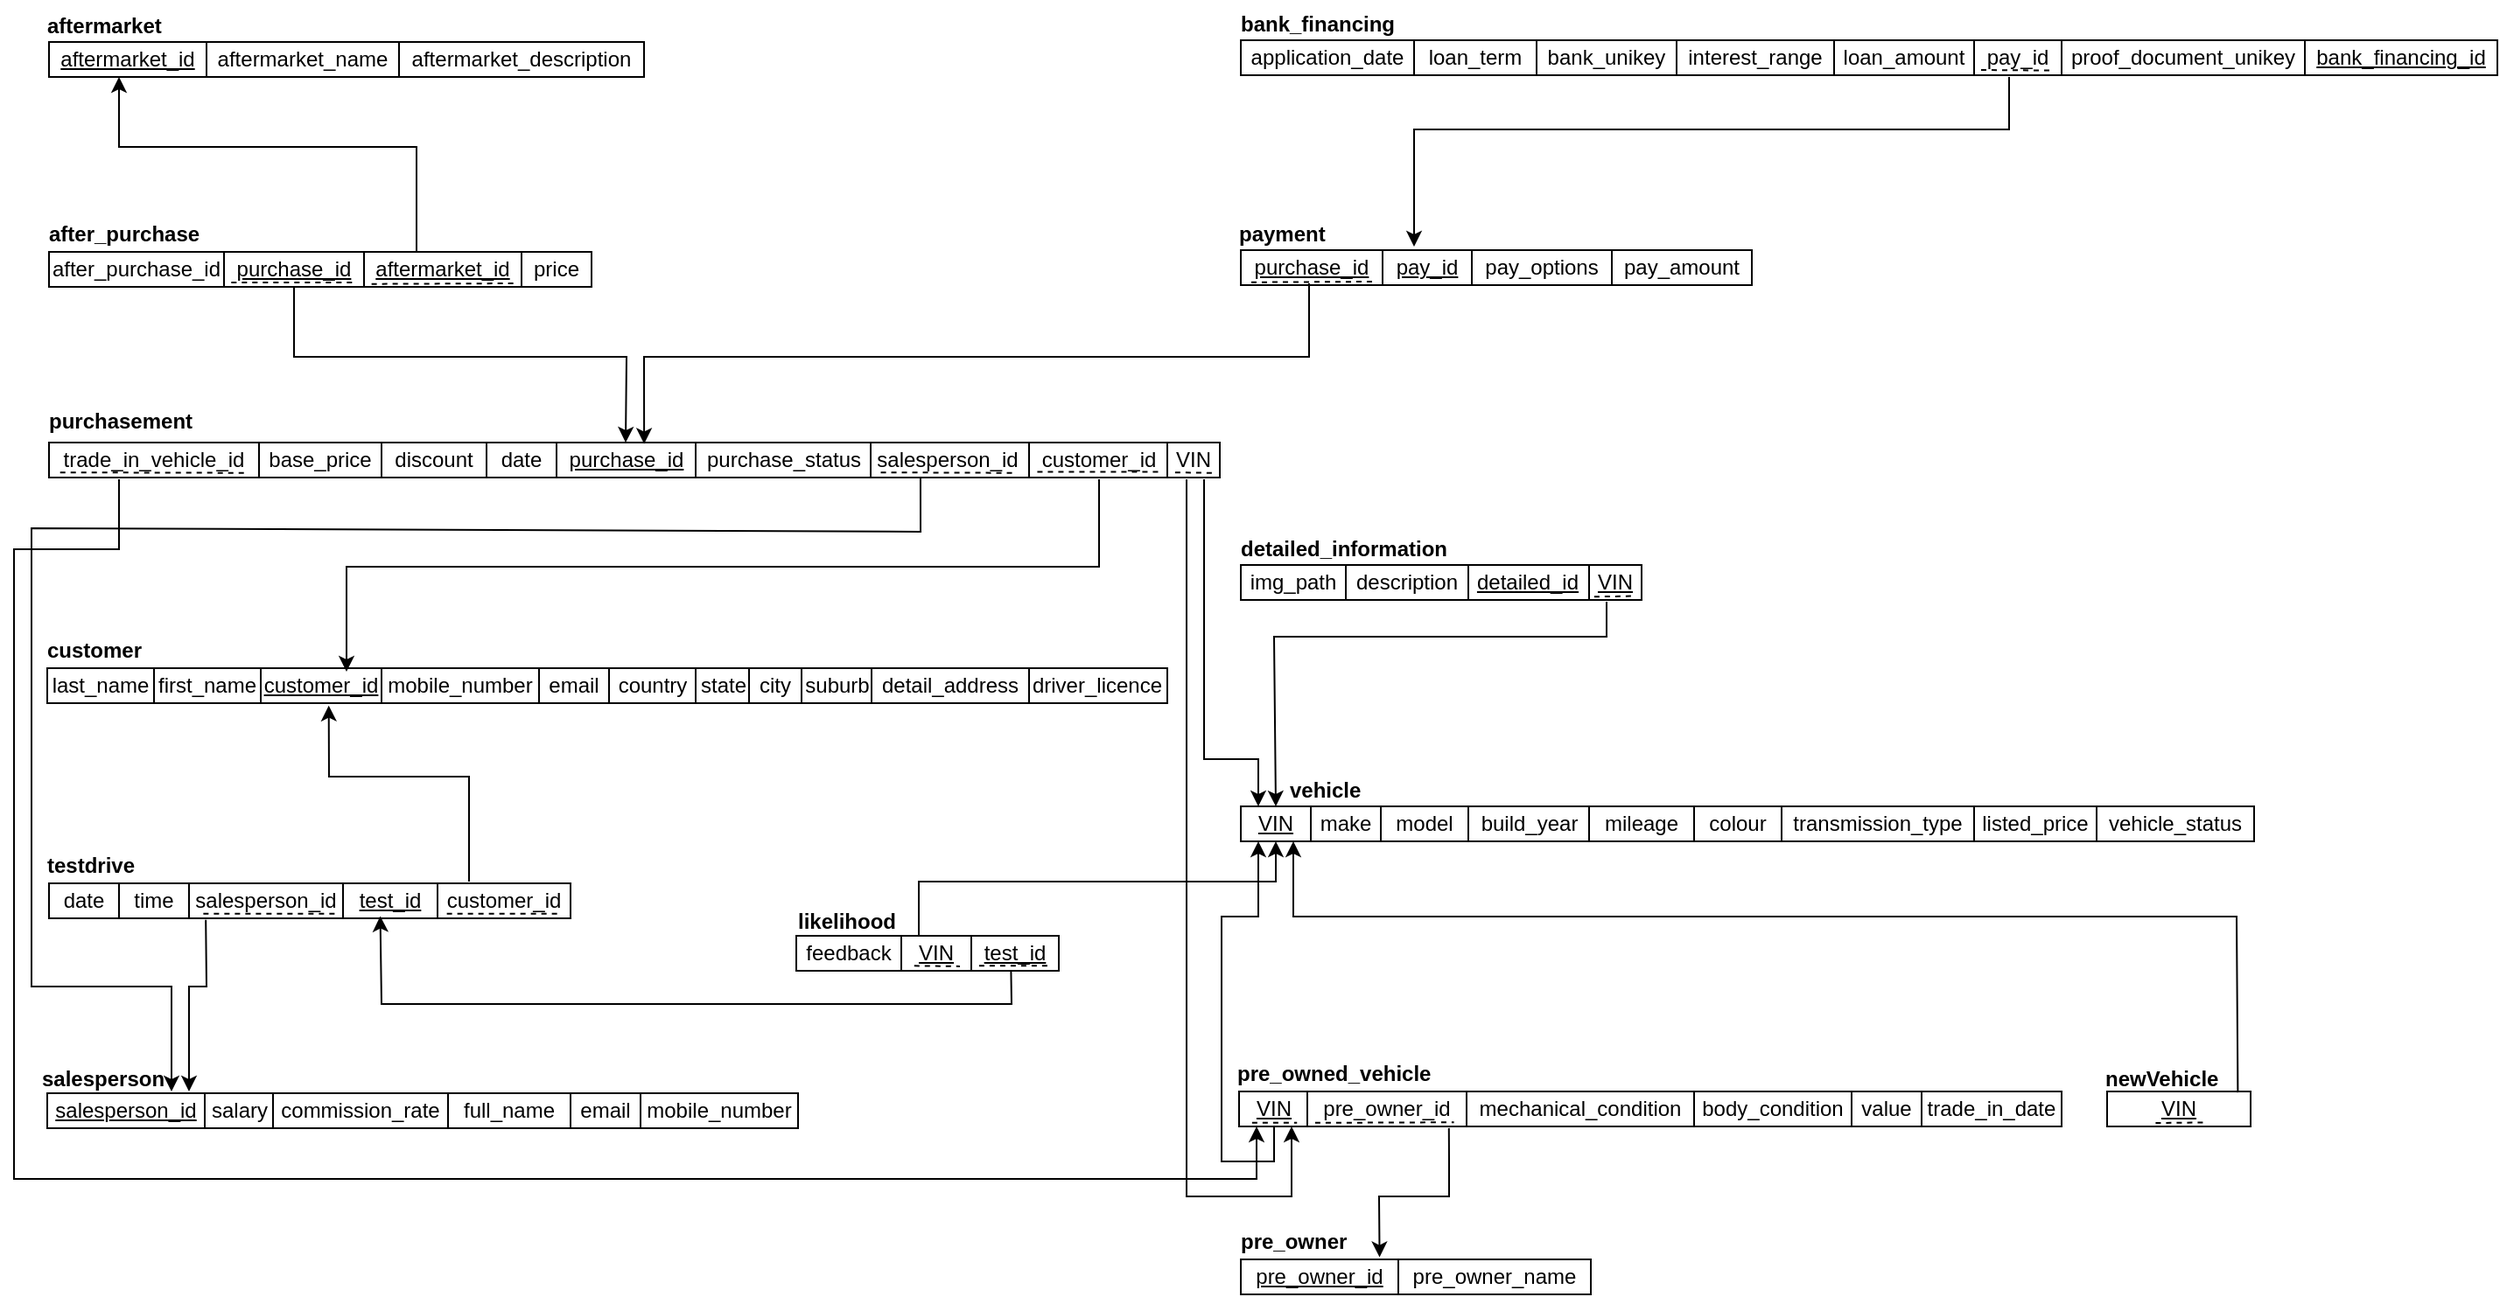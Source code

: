<mxfile version="26.2.4">
  <diagram id="C5RBs43oDa-KdzZeNtuy" name="Page-1">
    <mxGraphModel dx="1452" dy="586" grid="1" gridSize="10" guides="1" tooltips="1" connect="1" arrows="1" fold="1" page="1" pageScale="1" pageWidth="827" pageHeight="1169" math="0" shadow="0">
      <root>
        <mxCell id="WIyWlLk6GJQsqaUBKTNV-0" />
        <mxCell id="WIyWlLk6GJQsqaUBKTNV-1" parent="WIyWlLk6GJQsqaUBKTNV-0" />
        <mxCell id="j5ePMK_bUGHxFsCCWpfm-17" value="last_name" style="rounded=0;whiteSpace=wrap;html=1;" parent="WIyWlLk6GJQsqaUBKTNV-1" vertex="1">
          <mxGeometry x="-681" y="618" width="61" height="20" as="geometry" />
        </mxCell>
        <mxCell id="j5ePMK_bUGHxFsCCWpfm-18" value="first_name" style="rounded=0;whiteSpace=wrap;html=1;" parent="WIyWlLk6GJQsqaUBKTNV-1" vertex="1">
          <mxGeometry x="-620" y="618" width="61" height="20" as="geometry" />
        </mxCell>
        <mxCell id="j5ePMK_bUGHxFsCCWpfm-19" value="&lt;u&gt;customer_id&lt;/u&gt;" style="rounded=0;whiteSpace=wrap;html=1;" parent="WIyWlLk6GJQsqaUBKTNV-1" vertex="1">
          <mxGeometry x="-559" y="618" width="69" height="20" as="geometry" />
        </mxCell>
        <mxCell id="j5ePMK_bUGHxFsCCWpfm-20" value="mobile_number" style="rounded=0;whiteSpace=wrap;html=1;" parent="WIyWlLk6GJQsqaUBKTNV-1" vertex="1">
          <mxGeometry x="-490" y="618" width="90" height="20" as="geometry" />
        </mxCell>
        <mxCell id="j5ePMK_bUGHxFsCCWpfm-21" value="email" style="rounded=0;whiteSpace=wrap;html=1;" parent="WIyWlLk6GJQsqaUBKTNV-1" vertex="1">
          <mxGeometry x="-400" y="618" width="40" height="20" as="geometry" />
        </mxCell>
        <mxCell id="j5ePMK_bUGHxFsCCWpfm-23" value="driver_licence" style="rounded=0;whiteSpace=wrap;html=1;" parent="WIyWlLk6GJQsqaUBKTNV-1" vertex="1">
          <mxGeometry x="-121" y="618" width="80" height="20" as="geometry" />
        </mxCell>
        <mxCell id="j5ePMK_bUGHxFsCCWpfm-25" value="&lt;u&gt;test_id&lt;/u&gt;" style="rounded=0;whiteSpace=wrap;html=1;" parent="WIyWlLk6GJQsqaUBKTNV-1" vertex="1">
          <mxGeometry x="-512" y="741" width="54" height="20" as="geometry" />
        </mxCell>
        <mxCell id="j5ePMK_bUGHxFsCCWpfm-26" value="customer_id" style="rounded=0;whiteSpace=wrap;html=1;" parent="WIyWlLk6GJQsqaUBKTNV-1" vertex="1">
          <mxGeometry x="-458" y="741" width="76" height="20" as="geometry" />
        </mxCell>
        <mxCell id="j5ePMK_bUGHxFsCCWpfm-27" value="salesperson_id" style="rounded=0;whiteSpace=wrap;html=1;" parent="WIyWlLk6GJQsqaUBKTNV-1" vertex="1">
          <mxGeometry x="-600" y="741" width="88" height="20" as="geometry" />
        </mxCell>
        <mxCell id="j5ePMK_bUGHxFsCCWpfm-28" value="date" style="rounded=0;whiteSpace=wrap;html=1;" parent="WIyWlLk6GJQsqaUBKTNV-1" vertex="1">
          <mxGeometry x="-680" y="741" width="40" height="20" as="geometry" />
        </mxCell>
        <mxCell id="j5ePMK_bUGHxFsCCWpfm-29" value="time" style="rounded=0;whiteSpace=wrap;html=1;" parent="WIyWlLk6GJQsqaUBKTNV-1" vertex="1">
          <mxGeometry x="-640" y="741" width="40" height="20" as="geometry" />
        </mxCell>
        <mxCell id="j5ePMK_bUGHxFsCCWpfm-30" value="&lt;u&gt;salesperson_id&lt;/u&gt;" style="rounded=0;whiteSpace=wrap;html=1;" parent="WIyWlLk6GJQsqaUBKTNV-1" vertex="1">
          <mxGeometry x="-681" y="861" width="90" height="20" as="geometry" />
        </mxCell>
        <mxCell id="j5ePMK_bUGHxFsCCWpfm-32" value="salary" style="rounded=0;whiteSpace=wrap;html=1;" parent="WIyWlLk6GJQsqaUBKTNV-1" vertex="1">
          <mxGeometry x="-591" y="861" width="40" height="20" as="geometry" />
        </mxCell>
        <mxCell id="j5ePMK_bUGHxFsCCWpfm-33" value="commission_rate" style="rounded=0;whiteSpace=wrap;html=1;" parent="WIyWlLk6GJQsqaUBKTNV-1" vertex="1">
          <mxGeometry x="-552" y="861" width="100" height="20" as="geometry" />
        </mxCell>
        <mxCell id="j5ePMK_bUGHxFsCCWpfm-34" value="full_name" style="rounded=0;whiteSpace=wrap;html=1;" parent="WIyWlLk6GJQsqaUBKTNV-1" vertex="1">
          <mxGeometry x="-452" y="861" width="70" height="20" as="geometry" />
        </mxCell>
        <mxCell id="j5ePMK_bUGHxFsCCWpfm-35" value="email" style="rounded=0;whiteSpace=wrap;html=1;" parent="WIyWlLk6GJQsqaUBKTNV-1" vertex="1">
          <mxGeometry x="-382" y="861" width="40" height="20" as="geometry" />
        </mxCell>
        <mxCell id="j5ePMK_bUGHxFsCCWpfm-36" value="mobile_number" style="rounded=0;whiteSpace=wrap;html=1;" parent="WIyWlLk6GJQsqaUBKTNV-1" vertex="1">
          <mxGeometry x="-342" y="861" width="90" height="20" as="geometry" />
        </mxCell>
        <mxCell id="j5ePMK_bUGHxFsCCWpfm-39" value="&lt;u&gt;VIN&lt;/u&gt;" style="rounded=0;whiteSpace=wrap;html=1;" parent="WIyWlLk6GJQsqaUBKTNV-1" vertex="1">
          <mxGeometry x="-193" y="771" width="40" height="20" as="geometry" />
        </mxCell>
        <mxCell id="j5ePMK_bUGHxFsCCWpfm-40" value="feedback" style="rounded=0;whiteSpace=wrap;html=1;" parent="WIyWlLk6GJQsqaUBKTNV-1" vertex="1">
          <mxGeometry x="-253" y="771" width="60" height="20" as="geometry" />
        </mxCell>
        <mxCell id="j5ePMK_bUGHxFsCCWpfm-41" value="&lt;u&gt;test_id&lt;/u&gt;" style="rounded=0;whiteSpace=wrap;html=1;" parent="WIyWlLk6GJQsqaUBKTNV-1" vertex="1">
          <mxGeometry x="-153" y="771" width="50" height="20" as="geometry" />
        </mxCell>
        <mxCell id="j5ePMK_bUGHxFsCCWpfm-44" value="&lt;u&gt;purchase_id&lt;/u&gt;" style="rounded=0;whiteSpace=wrap;html=1;" parent="WIyWlLk6GJQsqaUBKTNV-1" vertex="1">
          <mxGeometry x="-390.5" y="489" width="80" height="20" as="geometry" />
        </mxCell>
        <mxCell id="j5ePMK_bUGHxFsCCWpfm-45" value="base_price" style="rounded=0;whiteSpace=wrap;html=1;" parent="WIyWlLk6GJQsqaUBKTNV-1" vertex="1">
          <mxGeometry x="-560" y="489" width="70" height="20" as="geometry" />
        </mxCell>
        <mxCell id="j5ePMK_bUGHxFsCCWpfm-47" value="trade_in_vehicle_id" style="rounded=0;whiteSpace=wrap;html=1;" parent="WIyWlLk6GJQsqaUBKTNV-1" vertex="1">
          <mxGeometry x="-680" y="489" width="120" height="20" as="geometry" />
        </mxCell>
        <mxCell id="j5ePMK_bUGHxFsCCWpfm-48" value="customer_id" style="rounded=0;whiteSpace=wrap;html=1;" parent="WIyWlLk6GJQsqaUBKTNV-1" vertex="1">
          <mxGeometry x="-120" y="489" width="80" height="20" as="geometry" />
        </mxCell>
        <mxCell id="j5ePMK_bUGHxFsCCWpfm-49" value="salesperson_id" style="rounded=0;whiteSpace=wrap;html=1;" parent="WIyWlLk6GJQsqaUBKTNV-1" vertex="1">
          <mxGeometry x="-213" y="489" width="93" height="20" as="geometry" />
        </mxCell>
        <mxCell id="j5ePMK_bUGHxFsCCWpfm-50" value="date" style="rounded=0;whiteSpace=wrap;html=1;" parent="WIyWlLk6GJQsqaUBKTNV-1" vertex="1">
          <mxGeometry x="-430" y="489" width="40" height="20" as="geometry" />
        </mxCell>
        <mxCell id="j5ePMK_bUGHxFsCCWpfm-51" value="VIN" style="rounded=0;whiteSpace=wrap;html=1;" parent="WIyWlLk6GJQsqaUBKTNV-1" vertex="1">
          <mxGeometry x="-41" y="489" width="30" height="20" as="geometry" />
        </mxCell>
        <mxCell id="j5ePMK_bUGHxFsCCWpfm-53" value="discount" style="rounded=0;whiteSpace=wrap;html=1;" parent="WIyWlLk6GJQsqaUBKTNV-1" vertex="1">
          <mxGeometry x="-490" y="489" width="60" height="20" as="geometry" />
        </mxCell>
        <mxCell id="j5ePMK_bUGHxFsCCWpfm-54" value="purchase_status" style="rounded=0;whiteSpace=wrap;html=1;" parent="WIyWlLk6GJQsqaUBKTNV-1" vertex="1">
          <mxGeometry x="-310.5" y="489" width="100" height="20" as="geometry" />
        </mxCell>
        <mxCell id="j5ePMK_bUGHxFsCCWpfm-56" value="after_purchase_id" style="rounded=0;whiteSpace=wrap;html=1;" parent="WIyWlLk6GJQsqaUBKTNV-1" vertex="1">
          <mxGeometry x="-680" y="380" width="100" height="20" as="geometry" />
        </mxCell>
        <mxCell id="j5ePMK_bUGHxFsCCWpfm-57" value="&lt;u&gt;purchase_id&lt;/u&gt;" style="rounded=0;whiteSpace=wrap;html=1;" parent="WIyWlLk6GJQsqaUBKTNV-1" vertex="1">
          <mxGeometry x="-580" y="380" width="80" height="20" as="geometry" />
        </mxCell>
        <mxCell id="j5ePMK_bUGHxFsCCWpfm-58" value="&lt;u&gt;aftermarket_id&lt;/u&gt;" style="rounded=0;whiteSpace=wrap;html=1;" parent="WIyWlLk6GJQsqaUBKTNV-1" vertex="1">
          <mxGeometry x="-500" y="380" width="90" height="20" as="geometry" />
        </mxCell>
        <mxCell id="j5ePMK_bUGHxFsCCWpfm-59" value="price" style="rounded=0;whiteSpace=wrap;html=1;" parent="WIyWlLk6GJQsqaUBKTNV-1" vertex="1">
          <mxGeometry x="-410" y="380" width="40" height="20" as="geometry" />
        </mxCell>
        <mxCell id="j5ePMK_bUGHxFsCCWpfm-61" value="&lt;u&gt;aftermarket_id&lt;/u&gt;" style="rounded=0;whiteSpace=wrap;html=1;" parent="WIyWlLk6GJQsqaUBKTNV-1" vertex="1">
          <mxGeometry x="-680" y="260" width="90" height="20" as="geometry" />
        </mxCell>
        <mxCell id="j5ePMK_bUGHxFsCCWpfm-62" value="aftermarket_name" style="rounded=0;whiteSpace=wrap;html=1;" parent="WIyWlLk6GJQsqaUBKTNV-1" vertex="1">
          <mxGeometry x="-590" y="260" width="110" height="20" as="geometry" />
        </mxCell>
        <mxCell id="j5ePMK_bUGHxFsCCWpfm-63" value="aftermarket_description" style="rounded=0;whiteSpace=wrap;html=1;" parent="WIyWlLk6GJQsqaUBKTNV-1" vertex="1">
          <mxGeometry x="-480" y="260" width="140" height="20" as="geometry" />
        </mxCell>
        <mxCell id="j5ePMK_bUGHxFsCCWpfm-65" value="&lt;u&gt;pay_id&lt;/u&gt;" style="rounded=0;whiteSpace=wrap;html=1;" parent="WIyWlLk6GJQsqaUBKTNV-1" vertex="1">
          <mxGeometry x="82" y="379" width="51" height="20" as="geometry" />
        </mxCell>
        <mxCell id="j5ePMK_bUGHxFsCCWpfm-67" value="&lt;u&gt;purchase_id&lt;/u&gt;" style="rounded=0;whiteSpace=wrap;html=1;" parent="WIyWlLk6GJQsqaUBKTNV-1" vertex="1">
          <mxGeometry x="1" y="379" width="81" height="20" as="geometry" />
        </mxCell>
        <mxCell id="j5ePMK_bUGHxFsCCWpfm-69" value="pay_amount" style="rounded=0;whiteSpace=wrap;html=1;" parent="WIyWlLk6GJQsqaUBKTNV-1" vertex="1">
          <mxGeometry x="213" y="379" width="80" height="20" as="geometry" />
        </mxCell>
        <mxCell id="j5ePMK_bUGHxFsCCWpfm-71" value="&lt;u&gt;VIN&lt;/u&gt;" style="rounded=0;whiteSpace=wrap;html=1;" parent="WIyWlLk6GJQsqaUBKTNV-1" vertex="1">
          <mxGeometry x="1" y="697" width="40" height="20" as="geometry" />
        </mxCell>
        <mxCell id="j5ePMK_bUGHxFsCCWpfm-72" value="make" style="rounded=0;whiteSpace=wrap;html=1;" parent="WIyWlLk6GJQsqaUBKTNV-1" vertex="1">
          <mxGeometry x="41" y="697" width="40" height="20" as="geometry" />
        </mxCell>
        <mxCell id="j5ePMK_bUGHxFsCCWpfm-73" style="edgeStyle=orthogonalEdgeStyle;rounded=0;orthogonalLoop=1;jettySize=auto;html=1;exitX=0.5;exitY=1;exitDx=0;exitDy=0;" parent="WIyWlLk6GJQsqaUBKTNV-1" source="j5ePMK_bUGHxFsCCWpfm-72" target="j5ePMK_bUGHxFsCCWpfm-72" edge="1">
          <mxGeometry relative="1" as="geometry" />
        </mxCell>
        <mxCell id="j5ePMK_bUGHxFsCCWpfm-74" value="model" style="rounded=0;whiteSpace=wrap;html=1;" parent="WIyWlLk6GJQsqaUBKTNV-1" vertex="1">
          <mxGeometry x="81" y="697" width="50" height="20" as="geometry" />
        </mxCell>
        <mxCell id="j5ePMK_bUGHxFsCCWpfm-75" value="build_year" style="rounded=0;whiteSpace=wrap;html=1;" parent="WIyWlLk6GJQsqaUBKTNV-1" vertex="1">
          <mxGeometry x="131" y="697" width="70" height="20" as="geometry" />
        </mxCell>
        <mxCell id="j5ePMK_bUGHxFsCCWpfm-76" value="mileage" style="rounded=0;whiteSpace=wrap;html=1;" parent="WIyWlLk6GJQsqaUBKTNV-1" vertex="1">
          <mxGeometry x="200" y="697" width="60" height="20" as="geometry" />
        </mxCell>
        <mxCell id="j5ePMK_bUGHxFsCCWpfm-77" value="colour" style="rounded=0;whiteSpace=wrap;html=1;" parent="WIyWlLk6GJQsqaUBKTNV-1" vertex="1">
          <mxGeometry x="260" y="697" width="50" height="20" as="geometry" />
        </mxCell>
        <mxCell id="j5ePMK_bUGHxFsCCWpfm-78" value="transmission_type" style="rounded=0;whiteSpace=wrap;html=1;" parent="WIyWlLk6GJQsqaUBKTNV-1" vertex="1">
          <mxGeometry x="310" y="697" width="110" height="20" as="geometry" />
        </mxCell>
        <mxCell id="j5ePMK_bUGHxFsCCWpfm-79" value="listed_price" style="rounded=0;whiteSpace=wrap;html=1;" parent="WIyWlLk6GJQsqaUBKTNV-1" vertex="1">
          <mxGeometry x="420" y="697" width="70" height="20" as="geometry" />
        </mxCell>
        <mxCell id="j5ePMK_bUGHxFsCCWpfm-81" value="&lt;u&gt;detailed_id&lt;/u&gt;" style="rounded=0;whiteSpace=wrap;html=1;" parent="WIyWlLk6GJQsqaUBKTNV-1" vertex="1">
          <mxGeometry x="130" y="559" width="70" height="20" as="geometry" />
        </mxCell>
        <mxCell id="j5ePMK_bUGHxFsCCWpfm-82" value="&lt;u&gt;VIN&lt;/u&gt;" style="rounded=0;whiteSpace=wrap;html=1;" parent="WIyWlLk6GJQsqaUBKTNV-1" vertex="1">
          <mxGeometry x="200" y="559" width="30" height="20" as="geometry" />
        </mxCell>
        <mxCell id="j5ePMK_bUGHxFsCCWpfm-83" value="img_path" style="rounded=0;whiteSpace=wrap;html=1;" parent="WIyWlLk6GJQsqaUBKTNV-1" vertex="1">
          <mxGeometry x="1" y="559" width="60" height="20" as="geometry" />
        </mxCell>
        <mxCell id="j5ePMK_bUGHxFsCCWpfm-84" value="description" style="rounded=0;whiteSpace=wrap;html=1;" parent="WIyWlLk6GJQsqaUBKTNV-1" vertex="1">
          <mxGeometry x="61" y="559" width="70" height="20" as="geometry" />
        </mxCell>
        <mxCell id="j5ePMK_bUGHxFsCCWpfm-86" value="loan_term" style="rounded=0;whiteSpace=wrap;html=1;" parent="WIyWlLk6GJQsqaUBKTNV-1" vertex="1">
          <mxGeometry x="100" y="259" width="70" height="20" as="geometry" />
        </mxCell>
        <mxCell id="j5ePMK_bUGHxFsCCWpfm-87" value="bank_unikey" style="rounded=0;whiteSpace=wrap;html=1;" parent="WIyWlLk6GJQsqaUBKTNV-1" vertex="1">
          <mxGeometry x="170" y="259" width="80" height="20" as="geometry" />
        </mxCell>
        <mxCell id="j5ePMK_bUGHxFsCCWpfm-88" value="interest_range" style="rounded=0;whiteSpace=wrap;html=1;" parent="WIyWlLk6GJQsqaUBKTNV-1" vertex="1">
          <mxGeometry x="250" y="259" width="90" height="20" as="geometry" />
        </mxCell>
        <mxCell id="j5ePMK_bUGHxFsCCWpfm-89" value="loan_amount" style="rounded=0;whiteSpace=wrap;html=1;" parent="WIyWlLk6GJQsqaUBKTNV-1" vertex="1">
          <mxGeometry x="340" y="259" width="80" height="20" as="geometry" />
        </mxCell>
        <mxCell id="j5ePMK_bUGHxFsCCWpfm-90" value="pay_id" style="rounded=0;whiteSpace=wrap;html=1;" parent="WIyWlLk6GJQsqaUBKTNV-1" vertex="1">
          <mxGeometry x="420" y="259" width="50" height="20" as="geometry" />
        </mxCell>
        <mxCell id="j5ePMK_bUGHxFsCCWpfm-91" value="proof_document_unikey" style="rounded=0;whiteSpace=wrap;html=1;" parent="WIyWlLk6GJQsqaUBKTNV-1" vertex="1">
          <mxGeometry x="470" y="259" width="139" height="20" as="geometry" />
        </mxCell>
        <mxCell id="j5ePMK_bUGHxFsCCWpfm-92" value="&lt;u&gt;bank_financing_id&lt;/u&gt;" style="rounded=0;whiteSpace=wrap;html=1;" parent="WIyWlLk6GJQsqaUBKTNV-1" vertex="1">
          <mxGeometry x="609" y="259" width="110" height="20" as="geometry" />
        </mxCell>
        <mxCell id="j5ePMK_bUGHxFsCCWpfm-94" value="&lt;u&gt;VIN&lt;/u&gt;" style="rounded=0;whiteSpace=wrap;html=1;" parent="WIyWlLk6GJQsqaUBKTNV-1" vertex="1">
          <mxGeometry y="860" width="40" height="20" as="geometry" />
        </mxCell>
        <mxCell id="j5ePMK_bUGHxFsCCWpfm-95" value="pre_owner_id" style="rounded=0;whiteSpace=wrap;html=1;" parent="WIyWlLk6GJQsqaUBKTNV-1" vertex="1">
          <mxGeometry x="39" y="860" width="91" height="20" as="geometry" />
        </mxCell>
        <mxCell id="j5ePMK_bUGHxFsCCWpfm-96" value="mechanical_condition" style="rounded=0;whiteSpace=wrap;html=1;" parent="WIyWlLk6GJQsqaUBKTNV-1" vertex="1">
          <mxGeometry x="130" y="860" width="130" height="20" as="geometry" />
        </mxCell>
        <mxCell id="j5ePMK_bUGHxFsCCWpfm-97" value="body_condition" style="rounded=0;whiteSpace=wrap;html=1;" parent="WIyWlLk6GJQsqaUBKTNV-1" vertex="1">
          <mxGeometry x="260" y="860" width="90" height="20" as="geometry" />
        </mxCell>
        <mxCell id="j5ePMK_bUGHxFsCCWpfm-98" value="value" style="rounded=0;whiteSpace=wrap;html=1;" parent="WIyWlLk6GJQsqaUBKTNV-1" vertex="1">
          <mxGeometry x="350" y="860" width="40" height="20" as="geometry" />
        </mxCell>
        <mxCell id="j5ePMK_bUGHxFsCCWpfm-100" value="&lt;u&gt;pre_owner_id&lt;/u&gt;" style="rounded=0;whiteSpace=wrap;html=1;" parent="WIyWlLk6GJQsqaUBKTNV-1" vertex="1">
          <mxGeometry x="1" y="956" width="90" height="20" as="geometry" />
        </mxCell>
        <mxCell id="j5ePMK_bUGHxFsCCWpfm-101" value="pre_owner_name" style="rounded=0;whiteSpace=wrap;html=1;" parent="WIyWlLk6GJQsqaUBKTNV-1" vertex="1">
          <mxGeometry x="91" y="956" width="110" height="20" as="geometry" />
        </mxCell>
        <mxCell id="kwS0zWFGn771VahmYP1u-1" value="&lt;u&gt;VIN&lt;/u&gt;" style="rounded=0;whiteSpace=wrap;html=1;" parent="WIyWlLk6GJQsqaUBKTNV-1" vertex="1">
          <mxGeometry x="496" y="860" width="82" height="20" as="geometry" />
        </mxCell>
        <mxCell id="kwS0zWFGn771VahmYP1u-4" value="" style="endArrow=none;dashed=1;html=1;rounded=0;exitX=0.052;exitY=0.875;exitDx=0;exitDy=0;exitPerimeter=0;entryX=0.919;entryY=0.875;entryDx=0;entryDy=0;entryPerimeter=0;" parent="WIyWlLk6GJQsqaUBKTNV-1" source="j5ePMK_bUGHxFsCCWpfm-57" target="j5ePMK_bUGHxFsCCWpfm-57" edge="1">
          <mxGeometry width="50" height="50" relative="1" as="geometry">
            <mxPoint x="-590" y="480" as="sourcePoint" />
            <mxPoint x="-540" y="430" as="targetPoint" />
          </mxGeometry>
        </mxCell>
        <mxCell id="kwS0zWFGn771VahmYP1u-5" value="" style="endArrow=none;dashed=1;html=1;rounded=0;exitX=0.049;exitY=0.896;exitDx=0;exitDy=0;exitPerimeter=0;entryX=0.921;entryY=0.881;entryDx=0;entryDy=0;entryPerimeter=0;" parent="WIyWlLk6GJQsqaUBKTNV-1" source="j5ePMK_bUGHxFsCCWpfm-95" target="j5ePMK_bUGHxFsCCWpfm-95" edge="1">
          <mxGeometry width="50" height="50" relative="1" as="geometry">
            <mxPoint x="210" y="840" as="sourcePoint" />
            <mxPoint x="260" y="790" as="targetPoint" />
          </mxGeometry>
        </mxCell>
        <mxCell id="kwS0zWFGn771VahmYP1u-6" value="" style="endArrow=none;dashed=1;html=1;rounded=0;exitX=0.186;exitY=0.893;exitDx=0;exitDy=0;exitPerimeter=0;entryX=0.828;entryY=0.893;entryDx=0;entryDy=0;entryPerimeter=0;" parent="WIyWlLk6GJQsqaUBKTNV-1" source="j5ePMK_bUGHxFsCCWpfm-94" target="j5ePMK_bUGHxFsCCWpfm-94" edge="1">
          <mxGeometry width="50" height="50" relative="1" as="geometry">
            <mxPoint x="100" y="890" as="sourcePoint" />
            <mxPoint x="30" y="880" as="targetPoint" />
          </mxGeometry>
        </mxCell>
        <mxCell id="kwS0zWFGn771VahmYP1u-7" value="" style="endArrow=none;dashed=1;html=1;rounded=0;entryX=0.674;entryY=0.886;entryDx=0;entryDy=0;entryPerimeter=0;exitX=0.338;exitY=0.9;exitDx=0;exitDy=0;exitPerimeter=0;" parent="WIyWlLk6GJQsqaUBKTNV-1" source="kwS0zWFGn771VahmYP1u-1" target="kwS0zWFGn771VahmYP1u-1" edge="1">
          <mxGeometry width="50" height="50" relative="1" as="geometry">
            <mxPoint x="522" y="878" as="sourcePoint" />
            <mxPoint x="588" y="810" as="targetPoint" />
          </mxGeometry>
        </mxCell>
        <mxCell id="kwS0zWFGn771VahmYP1u-9" value="" style="endArrow=none;dashed=1;html=1;rounded=0;exitX=0.059;exitY=0.838;exitDx=0;exitDy=0;exitPerimeter=0;entryX=0.922;entryY=0.838;entryDx=0;entryDy=0;entryPerimeter=0;" parent="WIyWlLk6GJQsqaUBKTNV-1" source="j5ePMK_bUGHxFsCCWpfm-48" target="j5ePMK_bUGHxFsCCWpfm-48" edge="1">
          <mxGeometry width="50" height="50" relative="1" as="geometry">
            <mxPoint x="-360" y="635" as="sourcePoint" />
            <mxPoint x="-310" y="585" as="targetPoint" />
          </mxGeometry>
        </mxCell>
        <mxCell id="kwS0zWFGn771VahmYP1u-10" value="" style="endArrow=none;dashed=1;html=1;rounded=0;exitX=0.089;exitY=0.854;exitDx=0;exitDy=0;exitPerimeter=0;entryX=0.9;entryY=0.868;entryDx=0;entryDy=0;entryPerimeter=0;" parent="WIyWlLk6GJQsqaUBKTNV-1" source="j5ePMK_bUGHxFsCCWpfm-49" target="j5ePMK_bUGHxFsCCWpfm-49" edge="1">
          <mxGeometry width="50" height="50" relative="1" as="geometry">
            <mxPoint x="-300" y="505" as="sourcePoint" />
            <mxPoint x="-350" y="475" as="targetPoint" />
          </mxGeometry>
        </mxCell>
        <mxCell id="kwS0zWFGn771VahmYP1u-11" value="" style="endArrow=none;dashed=1;html=1;rounded=0;exitX=0.148;exitY=0.854;exitDx=0;exitDy=0;exitPerimeter=0;entryX=0.854;entryY=0.868;entryDx=0;entryDy=0;entryPerimeter=0;" parent="WIyWlLk6GJQsqaUBKTNV-1" source="j5ePMK_bUGHxFsCCWpfm-51" target="j5ePMK_bUGHxFsCCWpfm-51" edge="1">
          <mxGeometry width="50" height="50" relative="1" as="geometry">
            <mxPoint x="-210" y="565" as="sourcePoint" />
            <mxPoint x="-180" y="585" as="targetPoint" />
          </mxGeometry>
        </mxCell>
        <mxCell id="kwS0zWFGn771VahmYP1u-12" value="" style="endArrow=none;dashed=1;html=1;rounded=0;exitX=0.053;exitY=0.854;exitDx=0;exitDy=0;exitPerimeter=0;entryX=0.939;entryY=0.868;entryDx=0;entryDy=0;entryPerimeter=0;" parent="WIyWlLk6GJQsqaUBKTNV-1" source="j5ePMK_bUGHxFsCCWpfm-47" target="j5ePMK_bUGHxFsCCWpfm-47" edge="1">
          <mxGeometry width="50" height="50" relative="1" as="geometry">
            <mxPoint x="-440" y="539" as="sourcePoint" />
            <mxPoint x="-390" y="489" as="targetPoint" />
          </mxGeometry>
        </mxCell>
        <mxCell id="kwS0zWFGn771VahmYP1u-14" value="" style="endArrow=none;dashed=1;html=1;rounded=0;entryX=0.882;entryY=0.865;entryDx=0;entryDy=0;entryPerimeter=0;" parent="WIyWlLk6GJQsqaUBKTNV-1" edge="1" target="j5ePMK_bUGHxFsCCWpfm-90">
          <mxGeometry width="50" height="50" relative="1" as="geometry">
            <mxPoint x="424" y="276" as="sourcePoint" />
            <mxPoint x="575" y="276" as="targetPoint" />
          </mxGeometry>
        </mxCell>
        <mxCell id="kwS0zWFGn771VahmYP1u-15" value="" style="endArrow=none;dashed=1;html=1;rounded=0;exitX=0.07;exitY=0.866;exitDx=0;exitDy=0;exitPerimeter=0;entryX=0.921;entryY=0.866;entryDx=0;entryDy=0;entryPerimeter=0;" parent="WIyWlLk6GJQsqaUBKTNV-1" source="j5ePMK_bUGHxFsCCWpfm-26" target="j5ePMK_bUGHxFsCCWpfm-26" edge="1">
          <mxGeometry width="50" height="50" relative="1" as="geometry">
            <mxPoint x="-538" y="820" as="sourcePoint" />
            <mxPoint x="-488" y="770" as="targetPoint" />
          </mxGeometry>
        </mxCell>
        <mxCell id="kwS0zWFGn771VahmYP1u-16" value="" style="endArrow=none;dashed=1;html=1;rounded=0;exitX=0.093;exitY=0.866;exitDx=0;exitDy=0;exitPerimeter=0;entryX=0.948;entryY=0.866;entryDx=0;entryDy=0;entryPerimeter=0;" parent="WIyWlLk6GJQsqaUBKTNV-1" source="j5ePMK_bUGHxFsCCWpfm-27" target="j5ePMK_bUGHxFsCCWpfm-27" edge="1">
          <mxGeometry width="50" height="50" relative="1" as="geometry">
            <mxPoint x="-538" y="820" as="sourcePoint" />
            <mxPoint x="-488" y="770" as="targetPoint" />
          </mxGeometry>
        </mxCell>
        <mxCell id="kwS0zWFGn771VahmYP1u-17" value="" style="endArrow=none;dashed=1;html=1;rounded=0;entryX=0.837;entryY=0.873;entryDx=0;entryDy=0;entryPerimeter=0;exitX=0.185;exitY=0.858;exitDx=0;exitDy=0;exitPerimeter=0;" parent="WIyWlLk6GJQsqaUBKTNV-1" source="j5ePMK_bUGHxFsCCWpfm-39" target="j5ePMK_bUGHxFsCCWpfm-39" edge="1">
          <mxGeometry width="50" height="50" relative="1" as="geometry">
            <mxPoint x="-180" y="794" as="sourcePoint" />
            <mxPoint x="-120" y="770" as="targetPoint" />
          </mxGeometry>
        </mxCell>
        <mxCell id="kwS0zWFGn771VahmYP1u-18" value="" style="endArrow=none;dashed=1;html=1;rounded=0;exitX=0.089;exitY=0.856;exitDx=0;exitDy=0;exitPerimeter=0;entryX=0.908;entryY=0.856;entryDx=0;entryDy=0;entryPerimeter=0;" parent="WIyWlLk6GJQsqaUBKTNV-1" source="j5ePMK_bUGHxFsCCWpfm-41" target="j5ePMK_bUGHxFsCCWpfm-41" edge="1">
          <mxGeometry width="50" height="50" relative="1" as="geometry">
            <mxPoint x="-170" y="820" as="sourcePoint" />
            <mxPoint x="-120" y="770" as="targetPoint" />
          </mxGeometry>
        </mxCell>
        <mxCell id="kwS0zWFGn771VahmYP1u-19" value="" style="endArrow=classic;html=1;rounded=0;" parent="WIyWlLk6GJQsqaUBKTNV-1" edge="1">
          <mxGeometry width="50" height="50" relative="1" as="geometry">
            <mxPoint x="-80" y="510" as="sourcePoint" />
            <mxPoint x="-510" y="620" as="targetPoint" />
            <Array as="points">
              <mxPoint x="-80" y="560" />
              <mxPoint x="-350" y="560" />
              <mxPoint x="-510" y="560" />
            </Array>
          </mxGeometry>
        </mxCell>
        <mxCell id="kwS0zWFGn771VahmYP1u-20" value="" style="endArrow=classic;html=1;rounded=0;exitX=0.333;exitY=1;exitDx=0;exitDy=0;exitPerimeter=0;" parent="WIyWlLk6GJQsqaUBKTNV-1" edge="1" source="j5ePMK_bUGHxFsCCWpfm-49">
          <mxGeometry width="50" height="50" relative="1" as="geometry">
            <mxPoint x="-240" y="510" as="sourcePoint" />
            <mxPoint x="-610" y="860" as="targetPoint" />
            <Array as="points">
              <mxPoint x="-182" y="540" />
              <mxPoint x="-690" y="537.96" />
              <mxPoint x="-690" y="800" />
              <mxPoint x="-610" y="800" />
            </Array>
          </mxGeometry>
        </mxCell>
        <mxCell id="kwS0zWFGn771VahmYP1u-21" value="" style="endArrow=classic;html=1;rounded=0;entryX=0.25;entryY=0;entryDx=0;entryDy=0;" parent="WIyWlLk6GJQsqaUBKTNV-1" target="j5ePMK_bUGHxFsCCWpfm-71" edge="1">
          <mxGeometry width="50" height="50" relative="1" as="geometry">
            <mxPoint x="-20" y="510" as="sourcePoint" />
            <mxPoint x="20.09" y="698.7" as="targetPoint" />
            <Array as="points">
              <mxPoint x="-20" y="570" />
              <mxPoint x="-20" y="670" />
              <mxPoint x="-10" y="670" />
              <mxPoint x="11" y="670" />
            </Array>
          </mxGeometry>
        </mxCell>
        <mxCell id="kwS0zWFGn771VahmYP1u-22" value="" style="endArrow=classic;html=1;rounded=0;entryX=0.632;entryY=0.036;entryDx=0;entryDy=0;entryPerimeter=0;" parent="WIyWlLk6GJQsqaUBKTNV-1" edge="1" target="j5ePMK_bUGHxFsCCWpfm-44">
          <mxGeometry width="50" height="50" relative="1" as="geometry">
            <mxPoint x="40" y="398" as="sourcePoint" />
            <mxPoint x="-500" y="500" as="targetPoint" />
            <Array as="points">
              <mxPoint x="40" y="440" />
              <mxPoint x="-340" y="440" />
            </Array>
          </mxGeometry>
        </mxCell>
        <mxCell id="kwS0zWFGn771VahmYP1u-23" value="" style="endArrow=classic;html=1;rounded=0;entryX=0.563;entryY=1.067;entryDx=0;entryDy=0;entryPerimeter=0;" parent="WIyWlLk6GJQsqaUBKTNV-1" target="j5ePMK_bUGHxFsCCWpfm-19" edge="1">
          <mxGeometry width="50" height="50" relative="1" as="geometry">
            <mxPoint x="-440" y="740" as="sourcePoint" />
            <mxPoint x="-540" y="660" as="targetPoint" />
            <Array as="points">
              <mxPoint x="-440" y="680" />
              <mxPoint x="-520" y="680" />
            </Array>
          </mxGeometry>
        </mxCell>
        <mxCell id="kwS0zWFGn771VahmYP1u-24" value="" style="endArrow=classic;html=1;rounded=0;exitX=0.109;exitY=1.044;exitDx=0;exitDy=0;exitPerimeter=0;" parent="WIyWlLk6GJQsqaUBKTNV-1" edge="1" source="j5ePMK_bUGHxFsCCWpfm-27">
          <mxGeometry width="50" height="50" relative="1" as="geometry">
            <mxPoint x="-520" y="760" as="sourcePoint" />
            <mxPoint x="-600" y="860" as="targetPoint" />
            <Array as="points">
              <mxPoint x="-590" y="800" />
              <mxPoint x="-600" y="800" />
            </Array>
          </mxGeometry>
        </mxCell>
        <mxCell id="kwS0zWFGn771VahmYP1u-25" value="" style="endArrow=classic;html=1;rounded=0;exitX=0.454;exitY=0.991;exitDx=0;exitDy=0;exitPerimeter=0;entryX=0.394;entryY=0.938;entryDx=0;entryDy=0;entryPerimeter=0;" parent="WIyWlLk6GJQsqaUBKTNV-1" source="j5ePMK_bUGHxFsCCWpfm-41" target="j5ePMK_bUGHxFsCCWpfm-25" edge="1">
          <mxGeometry width="50" height="50" relative="1" as="geometry">
            <mxPoint x="-70" y="800" as="sourcePoint" />
            <mxPoint x="-660" y="760" as="targetPoint" />
            <Array as="points">
              <mxPoint x="-130" y="810" />
              <mxPoint x="-450" y="810" />
              <mxPoint x="-490" y="810" />
            </Array>
          </mxGeometry>
        </mxCell>
        <mxCell id="kwS0zWFGn771VahmYP1u-26" value="" style="endArrow=classic;html=1;rounded=0;exitX=0.25;exitY=0;exitDx=0;exitDy=0;entryX=0.5;entryY=1;entryDx=0;entryDy=0;" parent="WIyWlLk6GJQsqaUBKTNV-1" source="j5ePMK_bUGHxFsCCWpfm-39" target="j5ePMK_bUGHxFsCCWpfm-71" edge="1">
          <mxGeometry width="50" height="50" relative="1" as="geometry">
            <mxPoint x="-160" y="750" as="sourcePoint" />
            <mxPoint x="-110" y="700" as="targetPoint" />
            <Array as="points">
              <mxPoint x="-183" y="740" />
              <mxPoint x="21" y="740" />
            </Array>
          </mxGeometry>
        </mxCell>
        <mxCell id="kwS0zWFGn771VahmYP1u-27" value="" style="endArrow=classic;html=1;rounded=0;entryX=0.75;entryY=1;entryDx=0;entryDy=0;exitX=0.911;exitY=0.028;exitDx=0;exitDy=0;exitPerimeter=0;" parent="WIyWlLk6GJQsqaUBKTNV-1" source="kwS0zWFGn771VahmYP1u-1" edge="1" target="j5ePMK_bUGHxFsCCWpfm-71">
          <mxGeometry width="50" height="50" relative="1" as="geometry">
            <mxPoint x="590" y="810" as="sourcePoint" />
            <mxPoint x="30" y="720" as="targetPoint" />
            <Array as="points">
              <mxPoint x="570" y="760" />
              <mxPoint x="31" y="760" />
            </Array>
          </mxGeometry>
        </mxCell>
        <mxCell id="kwS0zWFGn771VahmYP1u-28" value="" style="endArrow=classic;html=1;rounded=0;exitX=0.5;exitY=1;exitDx=0;exitDy=0;entryX=0.25;entryY=1;entryDx=0;entryDy=0;" parent="WIyWlLk6GJQsqaUBKTNV-1" source="j5ePMK_bUGHxFsCCWpfm-94" edge="1" target="j5ePMK_bUGHxFsCCWpfm-71">
          <mxGeometry width="50" height="50" relative="1" as="geometry">
            <mxPoint x="20" y="970" as="sourcePoint" />
            <mxPoint x="10" y="720" as="targetPoint" />
            <Array as="points">
              <mxPoint x="20" y="900" />
              <mxPoint x="-10" y="900" />
              <mxPoint x="-10" y="760" />
              <mxPoint x="11" y="760" />
            </Array>
          </mxGeometry>
        </mxCell>
        <mxCell id="_ZtI2SifQmkgT6uXwq7D-0" value="" style="endArrow=classic;html=1;rounded=0;" edge="1" parent="WIyWlLk6GJQsqaUBKTNV-1">
          <mxGeometry width="50" height="50" relative="1" as="geometry">
            <mxPoint x="-640" y="510" as="sourcePoint" />
            <mxPoint x="10" y="880" as="targetPoint" />
            <Array as="points">
              <mxPoint x="-640" y="550" />
              <mxPoint x="-700" y="550" />
              <mxPoint x="-700" y="910" />
              <mxPoint x="10" y="910" />
            </Array>
          </mxGeometry>
        </mxCell>
        <mxCell id="_ZtI2SifQmkgT6uXwq7D-2" value="" style="endArrow=classic;html=1;rounded=0;entryX=0.5;entryY=0;entryDx=0;entryDy=0;" edge="1" parent="WIyWlLk6GJQsqaUBKTNV-1" target="j5ePMK_bUGHxFsCCWpfm-44">
          <mxGeometry width="50" height="50" relative="1" as="geometry">
            <mxPoint x="-540" y="400" as="sourcePoint" />
            <mxPoint x="-480" y="500" as="targetPoint" />
            <Array as="points">
              <mxPoint x="-540" y="440" />
              <mxPoint x="-440" y="440" />
              <mxPoint x="-350" y="440" />
            </Array>
          </mxGeometry>
        </mxCell>
        <mxCell id="_ZtI2SifQmkgT6uXwq7D-3" value="" style="endArrow=classic;html=1;rounded=0;" edge="1" parent="WIyWlLk6GJQsqaUBKTNV-1">
          <mxGeometry width="50" height="50" relative="1" as="geometry">
            <mxPoint x="-470" y="380" as="sourcePoint" />
            <mxPoint x="-640" y="280" as="targetPoint" />
            <Array as="points">
              <mxPoint x="-470" y="320" />
              <mxPoint x="-640" y="320" />
            </Array>
          </mxGeometry>
        </mxCell>
        <mxCell id="_ZtI2SifQmkgT6uXwq7D-4" value="" style="endArrow=classic;html=1;rounded=0;" edge="1" parent="WIyWlLk6GJQsqaUBKTNV-1">
          <mxGeometry width="50" height="50" relative="1" as="geometry">
            <mxPoint x="-30" y="510" as="sourcePoint" />
            <mxPoint x="30" y="880" as="targetPoint" />
            <Array as="points">
              <mxPoint x="-30" y="580" />
              <mxPoint x="-30" y="720" />
              <mxPoint x="-30" y="800" />
              <mxPoint x="-30" y="920" />
              <mxPoint x="30" y="920" />
            </Array>
          </mxGeometry>
        </mxCell>
        <mxCell id="_ZtI2SifQmkgT6uXwq7D-7" value="" style="endArrow=classic;html=1;rounded=0;" edge="1" parent="WIyWlLk6GJQsqaUBKTNV-1">
          <mxGeometry width="50" height="50" relative="1" as="geometry">
            <mxPoint x="440" y="280" as="sourcePoint" />
            <mxPoint x="100" y="377" as="targetPoint" />
            <Array as="points">
              <mxPoint x="440" y="310" />
              <mxPoint x="100" y="310" />
            </Array>
          </mxGeometry>
        </mxCell>
        <mxCell id="_ZtI2SifQmkgT6uXwq7D-9" value="&lt;b style=&quot;forced-color-adjust: none; color: rgb(0, 0, 0); font-family: Helvetica; font-size: 12px; font-style: normal; font-variant-ligatures: normal; font-variant-caps: normal; letter-spacing: normal; orphans: 2; text-align: center; text-indent: 0px; text-transform: none; widows: 2; word-spacing: 0px; -webkit-text-stroke-width: 0px; white-space: normal; text-decoration-thickness: initial; text-decoration-style: initial; text-decoration-color: initial;&quot;&gt;salesperson&lt;/b&gt;" style="text;whiteSpace=wrap;html=1;" vertex="1" parent="WIyWlLk6GJQsqaUBKTNV-1">
          <mxGeometry x="-686" y="839" width="100" height="40" as="geometry" />
        </mxCell>
        <mxCell id="_ZtI2SifQmkgT6uXwq7D-12" value="&lt;b style=&quot;forced-color-adjust: none; color: rgb(0, 0, 0); font-family: Helvetica; font-size: 12px; font-style: normal; font-variant-ligatures: normal; font-variant-caps: normal; letter-spacing: normal; orphans: 2; text-align: center; text-indent: 0px; text-transform: none; widows: 2; word-spacing: 0px; -webkit-text-stroke-width: 0px; white-space: normal; text-decoration-thickness: initial; text-decoration-style: initial; text-decoration-color: initial;&quot;&gt;testdrive&lt;/b&gt;" style="text;whiteSpace=wrap;html=1;" vertex="1" parent="WIyWlLk6GJQsqaUBKTNV-1">
          <mxGeometry x="-683" y="717" width="80" height="40" as="geometry" />
        </mxCell>
        <mxCell id="_ZtI2SifQmkgT6uXwq7D-13" value="&lt;b style=&quot;forced-color-adjust: none; color: rgb(0, 0, 0); font-family: Helvetica; font-size: 12px; font-style: normal; font-variant-ligatures: normal; font-variant-caps: normal; letter-spacing: normal; orphans: 2; text-align: center; text-indent: 0px; text-transform: none; widows: 2; word-spacing: 0px; -webkit-text-stroke-width: 0px; white-space: normal; text-decoration-thickness: initial; text-decoration-style: initial; text-decoration-color: initial;&quot;&gt;customer&lt;/b&gt;" style="text;whiteSpace=wrap;html=1;" vertex="1" parent="WIyWlLk6GJQsqaUBKTNV-1">
          <mxGeometry x="-683" y="594" width="90" height="40" as="geometry" />
        </mxCell>
        <mxCell id="_ZtI2SifQmkgT6uXwq7D-14" value="&lt;b style=&quot;forced-color-adjust: none; color: rgb(0, 0, 0); font-family: Helvetica; font-size: 12px; font-style: normal; font-variant-ligatures: normal; font-variant-caps: normal; letter-spacing: normal; orphans: 2; text-align: center; text-indent: 0px; text-transform: none; widows: 2; word-spacing: 0px; -webkit-text-stroke-width: 0px; white-space: normal; text-decoration-thickness: initial; text-decoration-style: initial; text-decoration-color: initial;&quot;&gt;purchasement&lt;/b&gt;" style="text;whiteSpace=wrap;html=1;" vertex="1" parent="WIyWlLk6GJQsqaUBKTNV-1">
          <mxGeometry x="-682" y="463" width="120" height="40" as="geometry" />
        </mxCell>
        <mxCell id="_ZtI2SifQmkgT6uXwq7D-16" value="&lt;b style=&quot;forced-color-adjust: none; color: rgb(0, 0, 0); font-family: Helvetica; font-size: 12px; font-style: normal; font-variant-ligatures: normal; font-variant-caps: normal; letter-spacing: normal; orphans: 2; text-align: center; text-indent: 0px; text-transform: none; widows: 2; word-spacing: 0px; -webkit-text-stroke-width: 0px; white-space: normal; text-decoration-thickness: initial; text-decoration-style: initial; text-decoration-color: initial;&quot;&gt;after_purchase&lt;/b&gt;" style="text;whiteSpace=wrap;html=1;" vertex="1" parent="WIyWlLk6GJQsqaUBKTNV-1">
          <mxGeometry x="-682" y="356" width="120" height="40" as="geometry" />
        </mxCell>
        <mxCell id="_ZtI2SifQmkgT6uXwq7D-17" value="&lt;b style=&quot;forced-color-adjust: none; color: rgb(0, 0, 0); font-family: Helvetica; font-size: 12px; font-style: normal; font-variant-ligatures: normal; font-variant-caps: normal; letter-spacing: normal; orphans: 2; text-align: center; text-indent: 0px; text-transform: none; widows: 2; word-spacing: 0px; -webkit-text-stroke-width: 0px; white-space: normal; text-decoration-thickness: initial; text-decoration-style: initial; text-decoration-color: initial;&quot;&gt;aftermarket&lt;/b&gt;" style="text;whiteSpace=wrap;html=1;" vertex="1" parent="WIyWlLk6GJQsqaUBKTNV-1">
          <mxGeometry x="-683" y="237" width="100" height="40" as="geometry" />
        </mxCell>
        <mxCell id="_ZtI2SifQmkgT6uXwq7D-18" value="&lt;b style=&quot;forced-color-adjust: none; color: rgb(0, 0, 0); font-family: Helvetica; font-size: 12px; font-style: normal; font-variant-ligatures: normal; font-variant-caps: normal; letter-spacing: normal; orphans: 2; text-align: center; text-indent: 0px; text-transform: none; widows: 2; word-spacing: 0px; -webkit-text-stroke-width: 0px; white-space: normal; text-decoration-thickness: initial; text-decoration-style: initial; text-decoration-color: initial;&quot;&gt;likelihood&lt;/b&gt;" style="text;whiteSpace=wrap;html=1;" vertex="1" parent="WIyWlLk6GJQsqaUBKTNV-1">
          <mxGeometry x="-254" y="749" width="90" height="40" as="geometry" />
        </mxCell>
        <mxCell id="_ZtI2SifQmkgT6uXwq7D-19" value="&lt;b style=&quot;forced-color-adjust: none; color: rgb(0, 0, 0); font-family: Helvetica; font-size: 12px; font-style: normal; font-variant-ligatures: normal; font-variant-caps: normal; letter-spacing: normal; orphans: 2; text-align: center; text-indent: 0px; text-transform: none; widows: 2; word-spacing: 0px; -webkit-text-stroke-width: 0px; white-space: normal; text-decoration-thickness: initial; text-decoration-style: initial; text-decoration-color: initial;&quot;&gt;vehicle&lt;/b&gt;" style="text;whiteSpace=wrap;html=1;" vertex="1" parent="WIyWlLk6GJQsqaUBKTNV-1">
          <mxGeometry x="27" y="674" width="80" height="40" as="geometry" />
        </mxCell>
        <mxCell id="_ZtI2SifQmkgT6uXwq7D-22" value="&lt;b style=&quot;forced-color-adjust: none; color: rgb(0, 0, 0); font-family: Helvetica; font-size: 12px; font-style: normal; font-variant-ligatures: normal; font-variant-caps: normal; letter-spacing: normal; orphans: 2; text-align: center; text-indent: 0px; text-transform: none; widows: 2; word-spacing: 0px; -webkit-text-stroke-width: 0px; white-space: normal; text-decoration-thickness: initial; text-decoration-style: initial; text-decoration-color: initial;&quot;&gt;pre_owned_vehicle&lt;/b&gt;" style="text;whiteSpace=wrap;html=1;" vertex="1" parent="WIyWlLk6GJQsqaUBKTNV-1">
          <mxGeometry x="-3" y="836" width="140" height="40" as="geometry" />
        </mxCell>
        <mxCell id="_ZtI2SifQmkgT6uXwq7D-23" value="&lt;b style=&quot;forced-color-adjust: none; color: rgb(0, 0, 0); font-family: Helvetica; font-size: 12px; font-style: normal; font-variant-ligatures: normal; font-variant-caps: normal; letter-spacing: normal; orphans: 2; text-align: center; text-indent: 0px; text-transform: none; widows: 2; word-spacing: 0px; -webkit-text-stroke-width: 0px; white-space: normal; text-decoration-thickness: initial; text-decoration-style: initial; text-decoration-color: initial;&quot;&gt;pre_owner&lt;/b&gt;" style="text;whiteSpace=wrap;html=1;" vertex="1" parent="WIyWlLk6GJQsqaUBKTNV-1">
          <mxGeometry x="-1.5" y="932" width="90" height="40" as="geometry" />
        </mxCell>
        <mxCell id="_ZtI2SifQmkgT6uXwq7D-24" value="" style="endArrow=classic;html=1;rounded=0;exitX=0.889;exitY=1.047;exitDx=0;exitDy=0;exitPerimeter=0;entryX=0.881;entryY=-0.062;entryDx=0;entryDy=0;entryPerimeter=0;" edge="1" parent="WIyWlLk6GJQsqaUBKTNV-1" source="j5ePMK_bUGHxFsCCWpfm-95" target="j5ePMK_bUGHxFsCCWpfm-100">
          <mxGeometry width="50" height="50" relative="1" as="geometry">
            <mxPoint x="100" y="880" as="sourcePoint" />
            <mxPoint x="134" y="820" as="targetPoint" />
            <Array as="points">
              <mxPoint x="120" y="900" />
              <mxPoint x="120" y="920" />
              <mxPoint x="80" y="920" />
            </Array>
          </mxGeometry>
        </mxCell>
        <mxCell id="_ZtI2SifQmkgT6uXwq7D-25" value="&lt;b style=&quot;forced-color-adjust: none; color: rgb(0, 0, 0); font-family: Helvetica; font-size: 12px; font-style: normal; font-variant-ligatures: normal; font-variant-caps: normal; letter-spacing: normal; orphans: 2; text-align: center; text-indent: 0px; text-transform: none; widows: 2; word-spacing: 0px; -webkit-text-stroke-width: 0px; white-space: normal; text-decoration-thickness: initial; text-decoration-style: initial; text-decoration-color: initial;&quot;&gt;detailed_information&lt;/b&gt;" style="text;whiteSpace=wrap;html=1;" vertex="1" parent="WIyWlLk6GJQsqaUBKTNV-1">
          <mxGeometry x="-1" y="536" width="151" height="43" as="geometry" />
        </mxCell>
        <mxCell id="_ZtI2SifQmkgT6uXwq7D-26" value="&lt;b style=&quot;forced-color-adjust: none; color: rgb(0, 0, 0); font-family: Helvetica; font-size: 12px; font-style: normal; font-variant-ligatures: normal; font-variant-caps: normal; letter-spacing: normal; orphans: 2; text-align: center; text-indent: 0px; text-transform: none; widows: 2; word-spacing: 0px; -webkit-text-stroke-width: 0px; white-space: normal; text-decoration-thickness: initial; text-decoration-style: initial; text-decoration-color: initial;&quot;&gt;newVehicle&lt;/b&gt;" style="text;whiteSpace=wrap;html=1;" vertex="1" parent="WIyWlLk6GJQsqaUBKTNV-1">
          <mxGeometry x="493" y="839" width="100" height="40" as="geometry" />
        </mxCell>
        <mxCell id="_ZtI2SifQmkgT6uXwq7D-27" value="&lt;b style=&quot;forced-color-adjust: none; color: rgb(0, 0, 0); font-family: Helvetica; font-size: 12px; font-style: normal; font-variant-ligatures: normal; font-variant-caps: normal; letter-spacing: normal; orphans: 2; text-align: center; text-indent: 0px; text-transform: none; widows: 2; word-spacing: 0px; -webkit-text-stroke-width: 0px; white-space: normal; text-decoration-thickness: initial; text-decoration-style: initial; text-decoration-color: initial;&quot;&gt;payment&lt;/b&gt;" style="text;whiteSpace=wrap;html=1;" vertex="1" parent="WIyWlLk6GJQsqaUBKTNV-1">
          <mxGeometry x="-2" y="356" width="80" height="40" as="geometry" />
        </mxCell>
        <mxCell id="j5ePMK_bUGHxFsCCWpfm-68" value="pay_options" style="rounded=0;whiteSpace=wrap;html=1;" parent="WIyWlLk6GJQsqaUBKTNV-1" vertex="1">
          <mxGeometry x="133" y="379" width="80" height="20" as="geometry" />
        </mxCell>
        <mxCell id="_ZtI2SifQmkgT6uXwq7D-29" value="&lt;b style=&quot;forced-color-adjust: none; color: rgb(0, 0, 0); font-family: Helvetica; font-size: 12px; font-style: normal; font-variant-ligatures: normal; font-variant-caps: normal; letter-spacing: normal; orphans: 2; text-align: center; text-indent: 0px; text-transform: none; widows: 2; word-spacing: 0px; -webkit-text-stroke-width: 0px; white-space: normal; text-decoration-thickness: initial; text-decoration-style: initial; text-decoration-color: initial;&quot;&gt;bank_financing&lt;/b&gt;" style="text;whiteSpace=wrap;html=1;" vertex="1" parent="WIyWlLk6GJQsqaUBKTNV-1">
          <mxGeometry x="-1" y="236" width="120" height="40" as="geometry" />
        </mxCell>
        <mxCell id="_ZtI2SifQmkgT6uXwq7D-30" value="trade_in_date" style="rounded=0;whiteSpace=wrap;html=1;" vertex="1" parent="WIyWlLk6GJQsqaUBKTNV-1">
          <mxGeometry x="390" y="860" width="80" height="20" as="geometry" />
        </mxCell>
        <mxCell id="_ZtI2SifQmkgT6uXwq7D-32" value="vehicle_status" style="rounded=0;whiteSpace=wrap;html=1;" vertex="1" parent="WIyWlLk6GJQsqaUBKTNV-1">
          <mxGeometry x="490" y="697" width="90" height="20" as="geometry" />
        </mxCell>
        <mxCell id="_ZtI2SifQmkgT6uXwq7D-37" value="country" style="rounded=0;whiteSpace=wrap;html=1;" vertex="1" parent="WIyWlLk6GJQsqaUBKTNV-1">
          <mxGeometry x="-360" y="618" width="50" height="20" as="geometry" />
        </mxCell>
        <mxCell id="_ZtI2SifQmkgT6uXwq7D-38" value="state" style="rounded=0;whiteSpace=wrap;html=1;" vertex="1" parent="WIyWlLk6GJQsqaUBKTNV-1">
          <mxGeometry x="-310.5" y="618" width="30.5" height="20" as="geometry" />
        </mxCell>
        <mxCell id="_ZtI2SifQmkgT6uXwq7D-40" value="city" style="rounded=0;whiteSpace=wrap;html=1;" vertex="1" parent="WIyWlLk6GJQsqaUBKTNV-1">
          <mxGeometry x="-280" y="618" width="30" height="20" as="geometry" />
        </mxCell>
        <mxCell id="_ZtI2SifQmkgT6uXwq7D-41" value="suburb" style="rounded=0;whiteSpace=wrap;html=1;" vertex="1" parent="WIyWlLk6GJQsqaUBKTNV-1">
          <mxGeometry x="-250" y="618" width="41" height="20" as="geometry" />
        </mxCell>
        <mxCell id="_ZtI2SifQmkgT6uXwq7D-42" value="detail_address" style="rounded=0;whiteSpace=wrap;html=1;" vertex="1" parent="WIyWlLk6GJQsqaUBKTNV-1">
          <mxGeometry x="-210" y="618" width="90" height="20" as="geometry" />
        </mxCell>
        <mxCell id="_ZtI2SifQmkgT6uXwq7D-45" value="" style="endArrow=none;dashed=1;html=1;rounded=0;exitX=0.048;exitY=0.917;exitDx=0;exitDy=0;exitPerimeter=0;entryX=0.956;entryY=0.9;entryDx=0;entryDy=0;entryPerimeter=0;" edge="1" parent="WIyWlLk6GJQsqaUBKTNV-1" source="j5ePMK_bUGHxFsCCWpfm-58" target="j5ePMK_bUGHxFsCCWpfm-58">
          <mxGeometry width="50" height="50" relative="1" as="geometry">
            <mxPoint x="-450" y="400" as="sourcePoint" />
            <mxPoint x="-400" y="350" as="targetPoint" />
          </mxGeometry>
        </mxCell>
        <mxCell id="_ZtI2SifQmkgT6uXwq7D-47" value="" style="endArrow=none;dashed=1;html=1;rounded=0;exitX=0.074;exitY=0.918;exitDx=0;exitDy=0;exitPerimeter=0;entryX=0.949;entryY=0.9;entryDx=0;entryDy=0;entryPerimeter=0;" edge="1" parent="WIyWlLk6GJQsqaUBKTNV-1" source="j5ePMK_bUGHxFsCCWpfm-67" target="j5ePMK_bUGHxFsCCWpfm-67">
          <mxGeometry width="50" height="50" relative="1" as="geometry">
            <mxPoint x="80" y="470" as="sourcePoint" />
            <mxPoint x="130" y="420" as="targetPoint" />
          </mxGeometry>
        </mxCell>
        <mxCell id="_ZtI2SifQmkgT6uXwq7D-50" value="" style="endArrow=none;dashed=1;html=1;rounded=0;exitX=0.098;exitY=0.908;exitDx=0;exitDy=0;exitPerimeter=0;entryX=0.894;entryY=0.886;entryDx=0;entryDy=0;entryPerimeter=0;" edge="1" parent="WIyWlLk6GJQsqaUBKTNV-1" source="j5ePMK_bUGHxFsCCWpfm-82" target="j5ePMK_bUGHxFsCCWpfm-82">
          <mxGeometry width="50" height="50" relative="1" as="geometry">
            <mxPoint x="80" y="610" as="sourcePoint" />
            <mxPoint x="130" y="560" as="targetPoint" />
          </mxGeometry>
        </mxCell>
        <mxCell id="_ZtI2SifQmkgT6uXwq7D-51" value="application_date" style="rounded=0;whiteSpace=wrap;html=1;" vertex="1" parent="WIyWlLk6GJQsqaUBKTNV-1">
          <mxGeometry x="1" y="259" width="99" height="20" as="geometry" />
        </mxCell>
        <mxCell id="_ZtI2SifQmkgT6uXwq7D-53" value="" style="endArrow=classic;html=1;rounded=0;entryX=0.5;entryY=0;entryDx=0;entryDy=0;" edge="1" parent="WIyWlLk6GJQsqaUBKTNV-1" target="j5ePMK_bUGHxFsCCWpfm-71">
          <mxGeometry width="50" height="50" relative="1" as="geometry">
            <mxPoint x="210" y="580" as="sourcePoint" />
            <mxPoint x="250" y="630" as="targetPoint" />
            <Array as="points">
              <mxPoint x="210" y="600" />
              <mxPoint x="20" y="600" />
            </Array>
          </mxGeometry>
        </mxCell>
      </root>
    </mxGraphModel>
  </diagram>
</mxfile>
